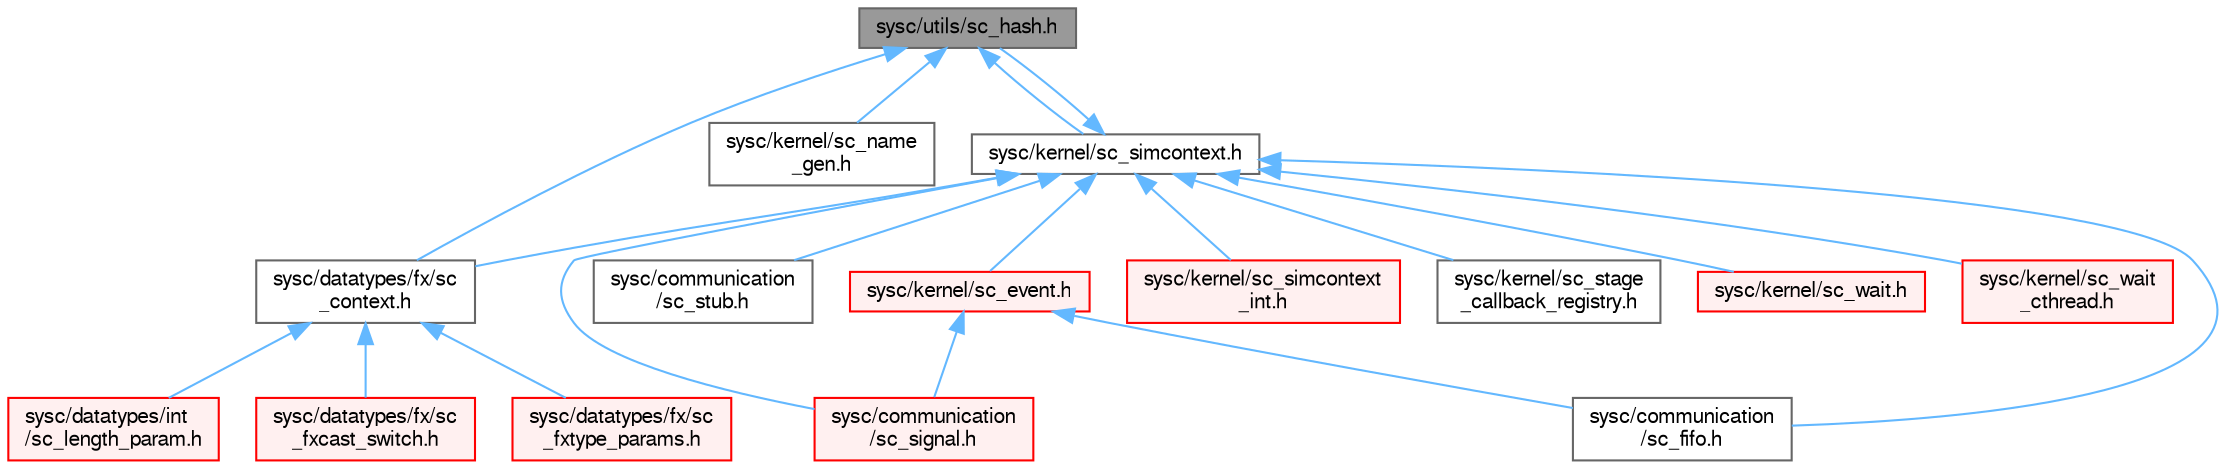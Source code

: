 digraph "sysc/utils/sc_hash.h"
{
 // LATEX_PDF_SIZE
  bgcolor="transparent";
  edge [fontname=FreeSans,fontsize=10,labelfontname=FreeSans,labelfontsize=10];
  node [fontname=FreeSans,fontsize=10,shape=box,height=0.2,width=0.4];
  Node1 [id="Node000001",label="sysc/utils/sc_hash.h",height=0.2,width=0.4,color="gray40", fillcolor="grey60", style="filled", fontcolor="black",tooltip=" "];
  Node1 -> Node2 [id="edge1_Node000001_Node000002",dir="back",color="steelblue1",style="solid",tooltip=" "];
  Node2 [id="Node000002",label="sysc/datatypes/fx/sc\l_context.h",height=0.2,width=0.4,color="grey40", fillcolor="white", style="filled",URL="$a00059.html",tooltip=" "];
  Node2 -> Node3 [id="edge2_Node000002_Node000003",dir="back",color="steelblue1",style="solid",tooltip=" "];
  Node3 [id="Node000003",label="sysc/datatypes/fx/sc\l_fxcast_switch.h",height=0.2,width=0.4,color="red", fillcolor="#FFF0F0", style="filled",URL="$a00104.html",tooltip=" "];
  Node2 -> Node16 [id="edge3_Node000002_Node000016",dir="back",color="steelblue1",style="solid",tooltip=" "];
  Node16 [id="Node000016",label="sysc/datatypes/fx/sc\l_fxtype_params.h",height=0.2,width=0.4,color="red", fillcolor="#FFF0F0", style="filled",URL="$a00077.html",tooltip=" "];
  Node2 -> Node17 [id="edge4_Node000002_Node000017",dir="back",color="steelblue1",style="solid",tooltip=" "];
  Node17 [id="Node000017",label="sysc/datatypes/int\l/sc_length_param.h",height=0.2,width=0.4,color="red", fillcolor="#FFF0F0", style="filled",URL="$a00173.html",tooltip=" "];
  Node1 -> Node36 [id="edge5_Node000001_Node000036",dir="back",color="steelblue1",style="solid",tooltip=" "];
  Node36 [id="Node000036",label="sysc/kernel/sc_name\l_gen.h",height=0.2,width=0.4,color="grey40", fillcolor="white", style="filled",URL="$a00347.html",tooltip=" "];
  Node1 -> Node37 [id="edge6_Node000001_Node000037",dir="back",color="steelblue1",style="solid",tooltip=" "];
  Node37 [id="Node000037",label="sysc/kernel/sc_simcontext.h",height=0.2,width=0.4,color="grey40", fillcolor="white", style="filled",URL="$a00377.html",tooltip=" "];
  Node37 -> Node38 [id="edge7_Node000037_Node000038",dir="back",color="steelblue1",style="solid",tooltip=" "];
  Node38 [id="Node000038",label="sysc/communication\l/sc_fifo.h",height=0.2,width=0.4,color="grey40", fillcolor="white", style="filled",URL="$a00272.html",tooltip=" "];
  Node37 -> Node39 [id="edge8_Node000037_Node000039",dir="back",color="steelblue1",style="solid",tooltip=" "];
  Node39 [id="Node000039",label="sysc/communication\l/sc_signal.h",height=0.2,width=0.4,color="red", fillcolor="#FFF0F0", style="filled",URL="$a00296.html",tooltip=" "];
  Node37 -> Node43 [id="edge9_Node000037_Node000043",dir="back",color="steelblue1",style="solid",tooltip=" "];
  Node43 [id="Node000043",label="sysc/communication\l/sc_stub.h",height=0.2,width=0.4,color="grey40", fillcolor="white", style="filled",URL="$a00305.html",tooltip=" "];
  Node37 -> Node2 [id="edge10_Node000037_Node000002",dir="back",color="steelblue1",style="solid",tooltip=" "];
  Node37 -> Node44 [id="edge11_Node000037_Node000044",dir="back",color="steelblue1",style="solid",tooltip=" "];
  Node44 [id="Node000044",label="sysc/kernel/sc_event.h",height=0.2,width=0.4,color="red", fillcolor="#FFF0F0", style="filled",URL="$a00398.html",tooltip=" "];
  Node44 -> Node38 [id="edge12_Node000044_Node000038",dir="back",color="steelblue1",style="solid",tooltip=" "];
  Node44 -> Node39 [id="edge13_Node000044_Node000039",dir="back",color="steelblue1",style="solid",tooltip=" "];
  Node37 -> Node55 [id="edge14_Node000037_Node000055",dir="back",color="steelblue1",style="solid",tooltip=" "];
  Node55 [id="Node000055",label="sysc/kernel/sc_simcontext\l_int.h",height=0.2,width=0.4,color="red", fillcolor="#FFF0F0", style="filled",URL="$a00425.html",tooltip=" "];
  Node37 -> Node57 [id="edge15_Node000037_Node000057",dir="back",color="steelblue1",style="solid",tooltip=" "];
  Node57 [id="Node000057",label="sysc/kernel/sc_stage\l_callback_registry.h",height=0.2,width=0.4,color="grey40", fillcolor="white", style="filled",URL="$a00344.html",tooltip=" "];
  Node37 -> Node64 [id="edge16_Node000037_Node000064",dir="back",color="steelblue1",style="solid",tooltip=" "];
  Node64 [id="Node000064",label="sysc/kernel/sc_wait.h",height=0.2,width=0.4,color="red", fillcolor="#FFF0F0", style="filled",URL="$a00332.html",tooltip=" "];
  Node37 -> Node69 [id="edge17_Node000037_Node000069",dir="back",color="steelblue1",style="solid",tooltip=" "];
  Node69 [id="Node000069",label="sysc/kernel/sc_wait\l_cthread.h",height=0.2,width=0.4,color="red", fillcolor="#FFF0F0", style="filled",URL="$a00389.html",tooltip=" "];
  Node37 -> Node1 [id="edge18_Node000037_Node000001",dir="back",color="steelblue1",style="solid",tooltip=" "];
}
